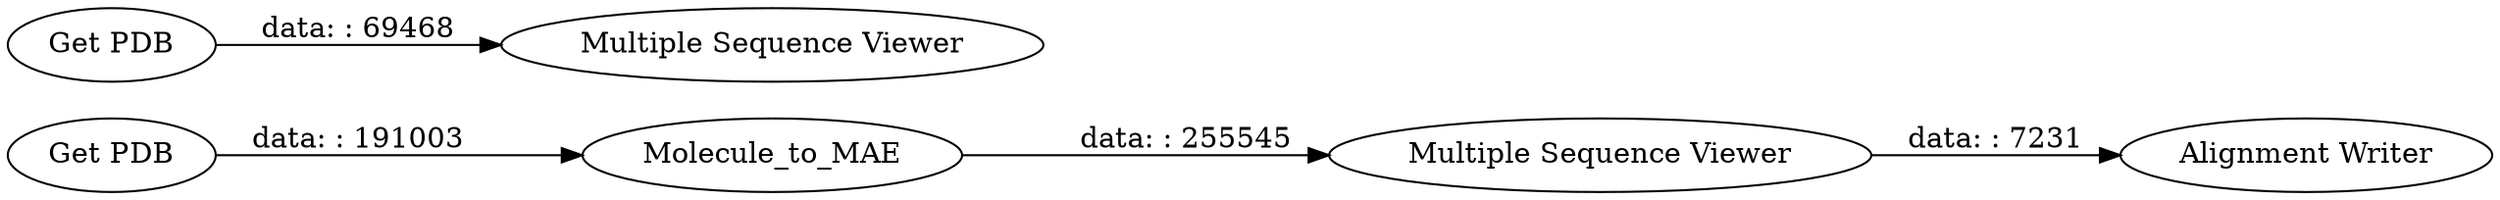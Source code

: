 digraph {
	"-226455396204639534_8380" [label=Molecule_to_MAE]
	"-226455396204639534_8382" [label="Multiple Sequence Viewer"]
	"-226455396204639534_8384" [label="Get PDB"]
	"-226455396204639534_8379" [label="Multiple Sequence Viewer"]
	"-226455396204639534_8381" [label="Alignment Writer"]
	"-226455396204639534_8378" [label="Get PDB"]
	"-226455396204639534_8378" -> "-226455396204639534_8380" [label="data: : 191003"]
	"-226455396204639534_8379" -> "-226455396204639534_8381" [label="data: : 7231"]
	"-226455396204639534_8384" -> "-226455396204639534_8382" [label="data: : 69468"]
	"-226455396204639534_8380" -> "-226455396204639534_8379" [label="data: : 255545"]
	rankdir=LR
}
